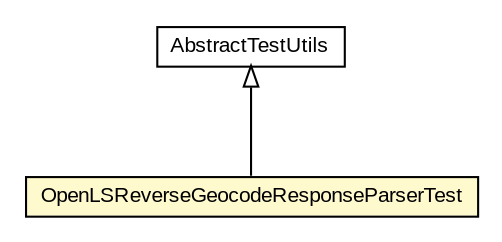 #!/usr/local/bin/dot
#
# Class diagram 
# Generated by UMLGraph version R5_6-24-gf6e263 (http://www.umlgraph.org/)
#

digraph G {
	edge [fontname="arial",fontsize=10,labelfontname="arial",labelfontsize=10];
	node [fontname="arial",fontsize=10,shape=plaintext];
	nodesep=0.25;
	ranksep=0.5;
	// nl.mineleni.openls.AbstractTestUtils
	c1251 [label=<<table title="nl.mineleni.openls.AbstractTestUtils" border="0" cellborder="1" cellspacing="0" cellpadding="2" port="p" href="../AbstractTestUtils.html">
		<tr><td><table border="0" cellspacing="0" cellpadding="1">
<tr><td align="center" balign="center"> AbstractTestUtils </td></tr>
		</table></td></tr>
		</table>>, URL="../AbstractTestUtils.html", fontname="arial", fontcolor="black", fontsize=10.0];
	// nl.mineleni.openls.parser.OpenLSReverseGeocodeResponseParserTest
	c1254 [label=<<table title="nl.mineleni.openls.parser.OpenLSReverseGeocodeResponseParserTest" border="0" cellborder="1" cellspacing="0" cellpadding="2" port="p" bgcolor="lemonChiffon" href="./OpenLSReverseGeocodeResponseParserTest.html">
		<tr><td><table border="0" cellspacing="0" cellpadding="1">
<tr><td align="center" balign="center"> OpenLSReverseGeocodeResponseParserTest </td></tr>
		</table></td></tr>
		</table>>, URL="./OpenLSReverseGeocodeResponseParserTest.html", fontname="arial", fontcolor="black", fontsize=10.0];
	//nl.mineleni.openls.parser.OpenLSReverseGeocodeResponseParserTest extends nl.mineleni.openls.AbstractTestUtils
	c1251:p -> c1254:p [dir=back,arrowtail=empty];
}

